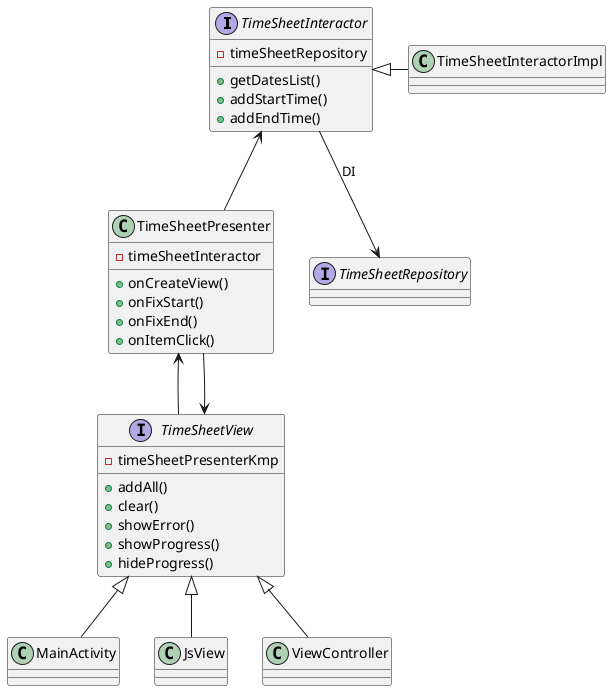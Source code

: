 //UML class diagram can be opened with PlantUML plugin

@startuml
interface TimeSheetInteractor{
+getDatesList()
+addStartTime()
+addEndTime()
-timeSheetRepository
}

class TimeSheetInteractorImpl

class TimeSheetPresenter{
-timeSheetInteractor
+onCreateView()
+onFixStart()
+onFixEnd()
+onItemClick()
}

interface TimeSheetView{
-timeSheetPresenterKmp
+addAll()
+clear()
+showError()
+showProgress()
+hideProgress()
}



TimeSheetInteractor --> TimeSheetRepository: DI
TimeSheetInteractor <-- TimeSheetPresenter
TimeSheetPresenter <-- TimeSheetView
TimeSheetInteractor <|- TimeSheetInteractorImpl
TimeSheetPresenter --> TimeSheetView

class MainActivity
class JsView

interface TimeSheetRepository

TimeSheetView <|-- MainActivity
TimeSheetView <|-- JsView
TimeSheetView <|-- ViewController



@enduml